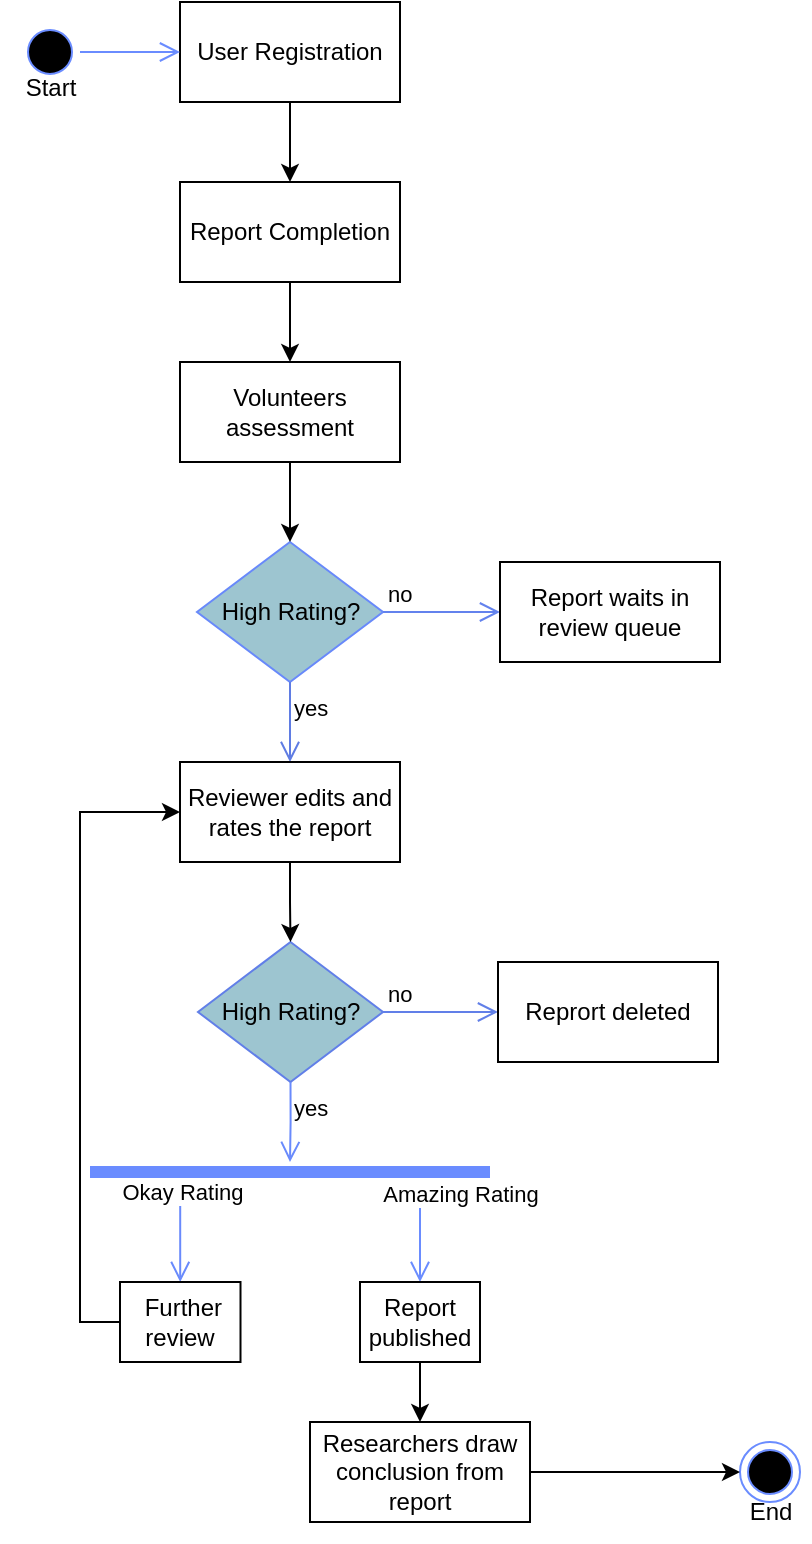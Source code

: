 <mxfile version="22.0.6" type="github">
  <diagram id="C5RBs43oDa-KdzZeNtuy" name="Page-1">
    <mxGraphModel dx="1688" dy="769" grid="1" gridSize="10" guides="1" tooltips="1" connect="1" arrows="1" fold="1" page="1" pageScale="1" pageWidth="827" pageHeight="1169" math="0" shadow="0">
      <root>
        <mxCell id="WIyWlLk6GJQsqaUBKTNV-0" />
        <mxCell id="WIyWlLk6GJQsqaUBKTNV-1" parent="WIyWlLk6GJQsqaUBKTNV-0" />
        <mxCell id="EJV__ujZelWqGnJyHGr9-46" value="" style="group" parent="WIyWlLk6GJQsqaUBKTNV-1" vertex="1" connectable="0">
          <mxGeometry x="211" y="160" width="405" height="770" as="geometry" />
        </mxCell>
        <mxCell id="EJV__ujZelWqGnJyHGr9-0" value="User Registration" style="html=1;whiteSpace=wrap;" parent="EJV__ujZelWqGnJyHGr9-46" vertex="1">
          <mxGeometry x="90" width="110" height="50" as="geometry" />
        </mxCell>
        <mxCell id="EJV__ujZelWqGnJyHGr9-2" value="" style="ellipse;html=1;shape=startState;fillColor=#000000;strokeColor=#6A8CFF;" parent="EJV__ujZelWqGnJyHGr9-46" vertex="1">
          <mxGeometry x="10" y="10" width="30" height="30" as="geometry" />
        </mxCell>
        <mxCell id="EJV__ujZelWqGnJyHGr9-3" value="" style="edgeStyle=orthogonalEdgeStyle;html=1;verticalAlign=bottom;endArrow=open;endSize=8;strokeColor=#6A8CFF;rounded=0;entryX=0;entryY=0.5;entryDx=0;entryDy=0;" parent="EJV__ujZelWqGnJyHGr9-46" source="EJV__ujZelWqGnJyHGr9-2" target="EJV__ujZelWqGnJyHGr9-0" edge="1">
          <mxGeometry relative="1" as="geometry">
            <mxPoint x="-95" as="targetPoint" />
          </mxGeometry>
        </mxCell>
        <mxCell id="EJV__ujZelWqGnJyHGr9-5" value="Start" style="text;html=1;align=center;verticalAlign=middle;resizable=0;points=[];autosize=1;strokeColor=none;fillColor=none;" parent="EJV__ujZelWqGnJyHGr9-46" vertex="1">
          <mxGeometry y="28" width="50" height="30" as="geometry" />
        </mxCell>
        <mxCell id="EJV__ujZelWqGnJyHGr9-6" value="Report Completion" style="html=1;whiteSpace=wrap;" parent="EJV__ujZelWqGnJyHGr9-46" vertex="1">
          <mxGeometry x="90" y="90" width="110" height="50" as="geometry" />
        </mxCell>
        <mxCell id="EJV__ujZelWqGnJyHGr9-7" style="edgeStyle=orthogonalEdgeStyle;rounded=0;orthogonalLoop=1;jettySize=auto;html=1;exitX=0.5;exitY=1;exitDx=0;exitDy=0;entryX=0.5;entryY=0;entryDx=0;entryDy=0;" parent="EJV__ujZelWqGnJyHGr9-46" source="EJV__ujZelWqGnJyHGr9-0" target="EJV__ujZelWqGnJyHGr9-6" edge="1">
          <mxGeometry relative="1" as="geometry" />
        </mxCell>
        <mxCell id="EJV__ujZelWqGnJyHGr9-8" value="Volunteers assessment" style="html=1;whiteSpace=wrap;" parent="EJV__ujZelWqGnJyHGr9-46" vertex="1">
          <mxGeometry x="90" y="180" width="110" height="50" as="geometry" />
        </mxCell>
        <mxCell id="EJV__ujZelWqGnJyHGr9-9" style="edgeStyle=orthogonalEdgeStyle;rounded=0;orthogonalLoop=1;jettySize=auto;html=1;exitX=0.5;exitY=1;exitDx=0;exitDy=0;entryX=0.5;entryY=0;entryDx=0;entryDy=0;" parent="EJV__ujZelWqGnJyHGr9-46" source="EJV__ujZelWqGnJyHGr9-6" target="EJV__ujZelWqGnJyHGr9-8" edge="1">
          <mxGeometry relative="1" as="geometry" />
        </mxCell>
        <mxCell id="EJV__ujZelWqGnJyHGr9-11" value="High Rating?" style="rhombus;whiteSpace=wrap;html=1;fontColor=#000000;fillColor=#9DC5D0;strokeColor=#6889FA;" parent="EJV__ujZelWqGnJyHGr9-46" vertex="1">
          <mxGeometry x="98.5" y="270" width="93" height="70" as="geometry" />
        </mxCell>
        <mxCell id="EJV__ujZelWqGnJyHGr9-14" style="edgeStyle=orthogonalEdgeStyle;rounded=0;orthogonalLoop=1;jettySize=auto;html=1;exitX=0.5;exitY=1;exitDx=0;exitDy=0;entryX=0.5;entryY=0;entryDx=0;entryDy=0;" parent="EJV__ujZelWqGnJyHGr9-46" source="EJV__ujZelWqGnJyHGr9-8" target="EJV__ujZelWqGnJyHGr9-11" edge="1">
          <mxGeometry relative="1" as="geometry" />
        </mxCell>
        <mxCell id="EJV__ujZelWqGnJyHGr9-12" value="no" style="edgeStyle=orthogonalEdgeStyle;html=1;align=left;verticalAlign=bottom;endArrow=open;endSize=8;strokeColor=#6382ED;rounded=0;entryX=0;entryY=0.5;entryDx=0;entryDy=0;" parent="EJV__ujZelWqGnJyHGr9-46" source="EJV__ujZelWqGnJyHGr9-11" target="EJV__ujZelWqGnJyHGr9-15" edge="1">
          <mxGeometry x="-1" relative="1" as="geometry">
            <mxPoint x="310" y="305" as="targetPoint" />
            <Array as="points" />
          </mxGeometry>
        </mxCell>
        <mxCell id="EJV__ujZelWqGnJyHGr9-13" value="yes" style="edgeStyle=orthogonalEdgeStyle;html=1;align=left;verticalAlign=top;endArrow=open;endSize=8;strokeColor=#5F7CE3;rounded=0;entryX=0.5;entryY=0;entryDx=0;entryDy=0;" parent="EJV__ujZelWqGnJyHGr9-46" source="EJV__ujZelWqGnJyHGr9-11" target="EJV__ujZelWqGnJyHGr9-16" edge="1">
          <mxGeometry x="-1" relative="1" as="geometry">
            <mxPoint x="145" y="400" as="targetPoint" />
          </mxGeometry>
        </mxCell>
        <mxCell id="EJV__ujZelWqGnJyHGr9-15" value="Report waits in review queue" style="html=1;whiteSpace=wrap;" parent="EJV__ujZelWqGnJyHGr9-46" vertex="1">
          <mxGeometry x="250" y="280" width="110" height="50" as="geometry" />
        </mxCell>
        <mxCell id="EJV__ujZelWqGnJyHGr9-16" value="Reviewer edits and rates the report" style="html=1;whiteSpace=wrap;" parent="EJV__ujZelWqGnJyHGr9-46" vertex="1">
          <mxGeometry x="90" y="380" width="110" height="50" as="geometry" />
        </mxCell>
        <mxCell id="EJV__ujZelWqGnJyHGr9-22" value="High Rating?" style="rhombus;whiteSpace=wrap;html=1;fontColor=#000000;fillColor=#9DC5D0;strokeColor=#617FE8;" parent="EJV__ujZelWqGnJyHGr9-46" vertex="1">
          <mxGeometry x="99" y="470" width="92.5" height="70" as="geometry" />
        </mxCell>
        <mxCell id="EJV__ujZelWqGnJyHGr9-25" style="edgeStyle=orthogonalEdgeStyle;rounded=0;orthogonalLoop=1;jettySize=auto;html=1;" parent="EJV__ujZelWqGnJyHGr9-46" source="EJV__ujZelWqGnJyHGr9-16" target="EJV__ujZelWqGnJyHGr9-22" edge="1">
          <mxGeometry relative="1" as="geometry" />
        </mxCell>
        <mxCell id="EJV__ujZelWqGnJyHGr9-23" value="no" style="edgeStyle=orthogonalEdgeStyle;html=1;align=left;verticalAlign=bottom;endArrow=open;endSize=8;strokeColor=#617FE8;rounded=0;entryX=0;entryY=0.5;entryDx=0;entryDy=0;" parent="EJV__ujZelWqGnJyHGr9-46" source="EJV__ujZelWqGnJyHGr9-22" target="EJV__ujZelWqGnJyHGr9-26" edge="1">
          <mxGeometry x="-1" relative="1" as="geometry">
            <mxPoint x="360" y="510" as="targetPoint" />
          </mxGeometry>
        </mxCell>
        <mxCell id="EJV__ujZelWqGnJyHGr9-24" value="yes" style="edgeStyle=orthogonalEdgeStyle;html=1;align=left;verticalAlign=top;endArrow=open;endSize=8;strokeColor=#698AFC;rounded=0;exitX=0.5;exitY=1;exitDx=0;exitDy=0;" parent="EJV__ujZelWqGnJyHGr9-46" source="EJV__ujZelWqGnJyHGr9-22" target="EJV__ujZelWqGnJyHGr9-27" edge="1">
          <mxGeometry x="-1" relative="1" as="geometry">
            <mxPoint x="145" y="580" as="targetPoint" />
            <Array as="points" />
          </mxGeometry>
        </mxCell>
        <mxCell id="EJV__ujZelWqGnJyHGr9-26" value="Reprort deleted" style="html=1;whiteSpace=wrap;" parent="EJV__ujZelWqGnJyHGr9-46" vertex="1">
          <mxGeometry x="249" y="480" width="110" height="50" as="geometry" />
        </mxCell>
        <mxCell id="EJV__ujZelWqGnJyHGr9-27" value="" style="shape=line;html=1;strokeWidth=6;strokeColor=#6A8CFF;" parent="EJV__ujZelWqGnJyHGr9-46" vertex="1">
          <mxGeometry x="45" y="580" width="200" height="10" as="geometry" />
        </mxCell>
        <mxCell id="EJV__ujZelWqGnJyHGr9-28" value="" style="edgeStyle=orthogonalEdgeStyle;html=1;verticalAlign=bottom;endArrow=open;endSize=8;strokeColor=#698AFC;rounded=0;entryX=0.5;entryY=0;entryDx=0;entryDy=0;" parent="EJV__ujZelWqGnJyHGr9-46" source="EJV__ujZelWqGnJyHGr9-27" target="EJV__ujZelWqGnJyHGr9-34" edge="1">
          <mxGeometry relative="1" as="geometry">
            <mxPoint x="145" y="670" as="targetPoint" />
            <Array as="points">
              <mxPoint x="90" y="640" />
            </Array>
          </mxGeometry>
        </mxCell>
        <mxCell id="EJV__ujZelWqGnJyHGr9-35" value="Okay Rating" style="edgeLabel;html=1;align=center;verticalAlign=middle;resizable=0;points=[];" parent="EJV__ujZelWqGnJyHGr9-28" vertex="1" connectable="0">
          <mxGeometry x="-0.828" y="1" relative="1" as="geometry">
            <mxPoint as="offset" />
          </mxGeometry>
        </mxCell>
        <mxCell id="EJV__ujZelWqGnJyHGr9-29" value="" style="edgeStyle=orthogonalEdgeStyle;html=1;verticalAlign=bottom;endArrow=open;endSize=8;strokeColor=#6A8CFF;rounded=0;exitX=0.825;exitY=1;exitDx=0;exitDy=0;exitPerimeter=0;entryX=0.5;entryY=0;entryDx=0;entryDy=0;" parent="EJV__ujZelWqGnJyHGr9-46" source="EJV__ujZelWqGnJyHGr9-27" target="EJV__ujZelWqGnJyHGr9-31" edge="1">
          <mxGeometry relative="1" as="geometry">
            <mxPoint x="210" y="670" as="targetPoint" />
            <mxPoint x="155" y="600" as="sourcePoint" />
            <Array as="points" />
          </mxGeometry>
        </mxCell>
        <mxCell id="EJV__ujZelWqGnJyHGr9-32" value="Amazing Rating" style="edgeLabel;html=1;align=center;verticalAlign=middle;resizable=0;points=[];" parent="EJV__ujZelWqGnJyHGr9-29" vertex="1" connectable="0">
          <mxGeometry x="-0.783" y="3" relative="1" as="geometry">
            <mxPoint x="17" as="offset" />
          </mxGeometry>
        </mxCell>
        <mxCell id="EJV__ujZelWqGnJyHGr9-31" value="Report published" style="html=1;whiteSpace=wrap;" parent="EJV__ujZelWqGnJyHGr9-46" vertex="1">
          <mxGeometry x="180" y="640" width="60" height="40" as="geometry" />
        </mxCell>
        <mxCell id="EJV__ujZelWqGnJyHGr9-37" style="edgeStyle=orthogonalEdgeStyle;rounded=0;orthogonalLoop=1;jettySize=auto;html=1;exitX=0;exitY=0.5;exitDx=0;exitDy=0;entryX=0;entryY=0.5;entryDx=0;entryDy=0;" parent="EJV__ujZelWqGnJyHGr9-46" source="EJV__ujZelWqGnJyHGr9-34" target="EJV__ujZelWqGnJyHGr9-16" edge="1">
          <mxGeometry relative="1" as="geometry">
            <mxPoint x="40" y="430" as="targetPoint" />
          </mxGeometry>
        </mxCell>
        <mxCell id="EJV__ujZelWqGnJyHGr9-34" value="&amp;nbsp;Further review" style="html=1;whiteSpace=wrap;" parent="EJV__ujZelWqGnJyHGr9-46" vertex="1">
          <mxGeometry x="60" y="640" width="60.25" height="40" as="geometry" />
        </mxCell>
        <mxCell id="EJV__ujZelWqGnJyHGr9-39" value="Researchers draw conclusion from report" style="html=1;whiteSpace=wrap;" parent="EJV__ujZelWqGnJyHGr9-46" vertex="1">
          <mxGeometry x="155" y="710" width="110" height="50" as="geometry" />
        </mxCell>
        <mxCell id="EJV__ujZelWqGnJyHGr9-40" style="edgeStyle=orthogonalEdgeStyle;rounded=0;orthogonalLoop=1;jettySize=auto;html=1;exitX=0.5;exitY=1;exitDx=0;exitDy=0;entryX=0.5;entryY=0;entryDx=0;entryDy=0;" parent="EJV__ujZelWqGnJyHGr9-46" source="EJV__ujZelWqGnJyHGr9-31" target="EJV__ujZelWqGnJyHGr9-39" edge="1">
          <mxGeometry relative="1" as="geometry" />
        </mxCell>
        <mxCell id="EJV__ujZelWqGnJyHGr9-41" value="" style="ellipse;html=1;shape=endState;fillColor=#000000;strokeColor=#6A8CFF;" parent="EJV__ujZelWqGnJyHGr9-46" vertex="1">
          <mxGeometry x="370" y="720" width="30" height="30" as="geometry" />
        </mxCell>
        <mxCell id="EJV__ujZelWqGnJyHGr9-42" style="edgeStyle=orthogonalEdgeStyle;rounded=0;orthogonalLoop=1;jettySize=auto;html=1;entryX=0;entryY=0.5;entryDx=0;entryDy=0;" parent="EJV__ujZelWqGnJyHGr9-46" source="EJV__ujZelWqGnJyHGr9-39" target="EJV__ujZelWqGnJyHGr9-41" edge="1">
          <mxGeometry relative="1" as="geometry" />
        </mxCell>
        <mxCell id="EJV__ujZelWqGnJyHGr9-45" value="End" style="text;html=1;align=center;verticalAlign=middle;resizable=0;points=[];autosize=1;strokeColor=none;fillColor=none;" parent="EJV__ujZelWqGnJyHGr9-46" vertex="1">
          <mxGeometry x="365" y="740" width="40" height="30" as="geometry" />
        </mxCell>
      </root>
    </mxGraphModel>
  </diagram>
</mxfile>
